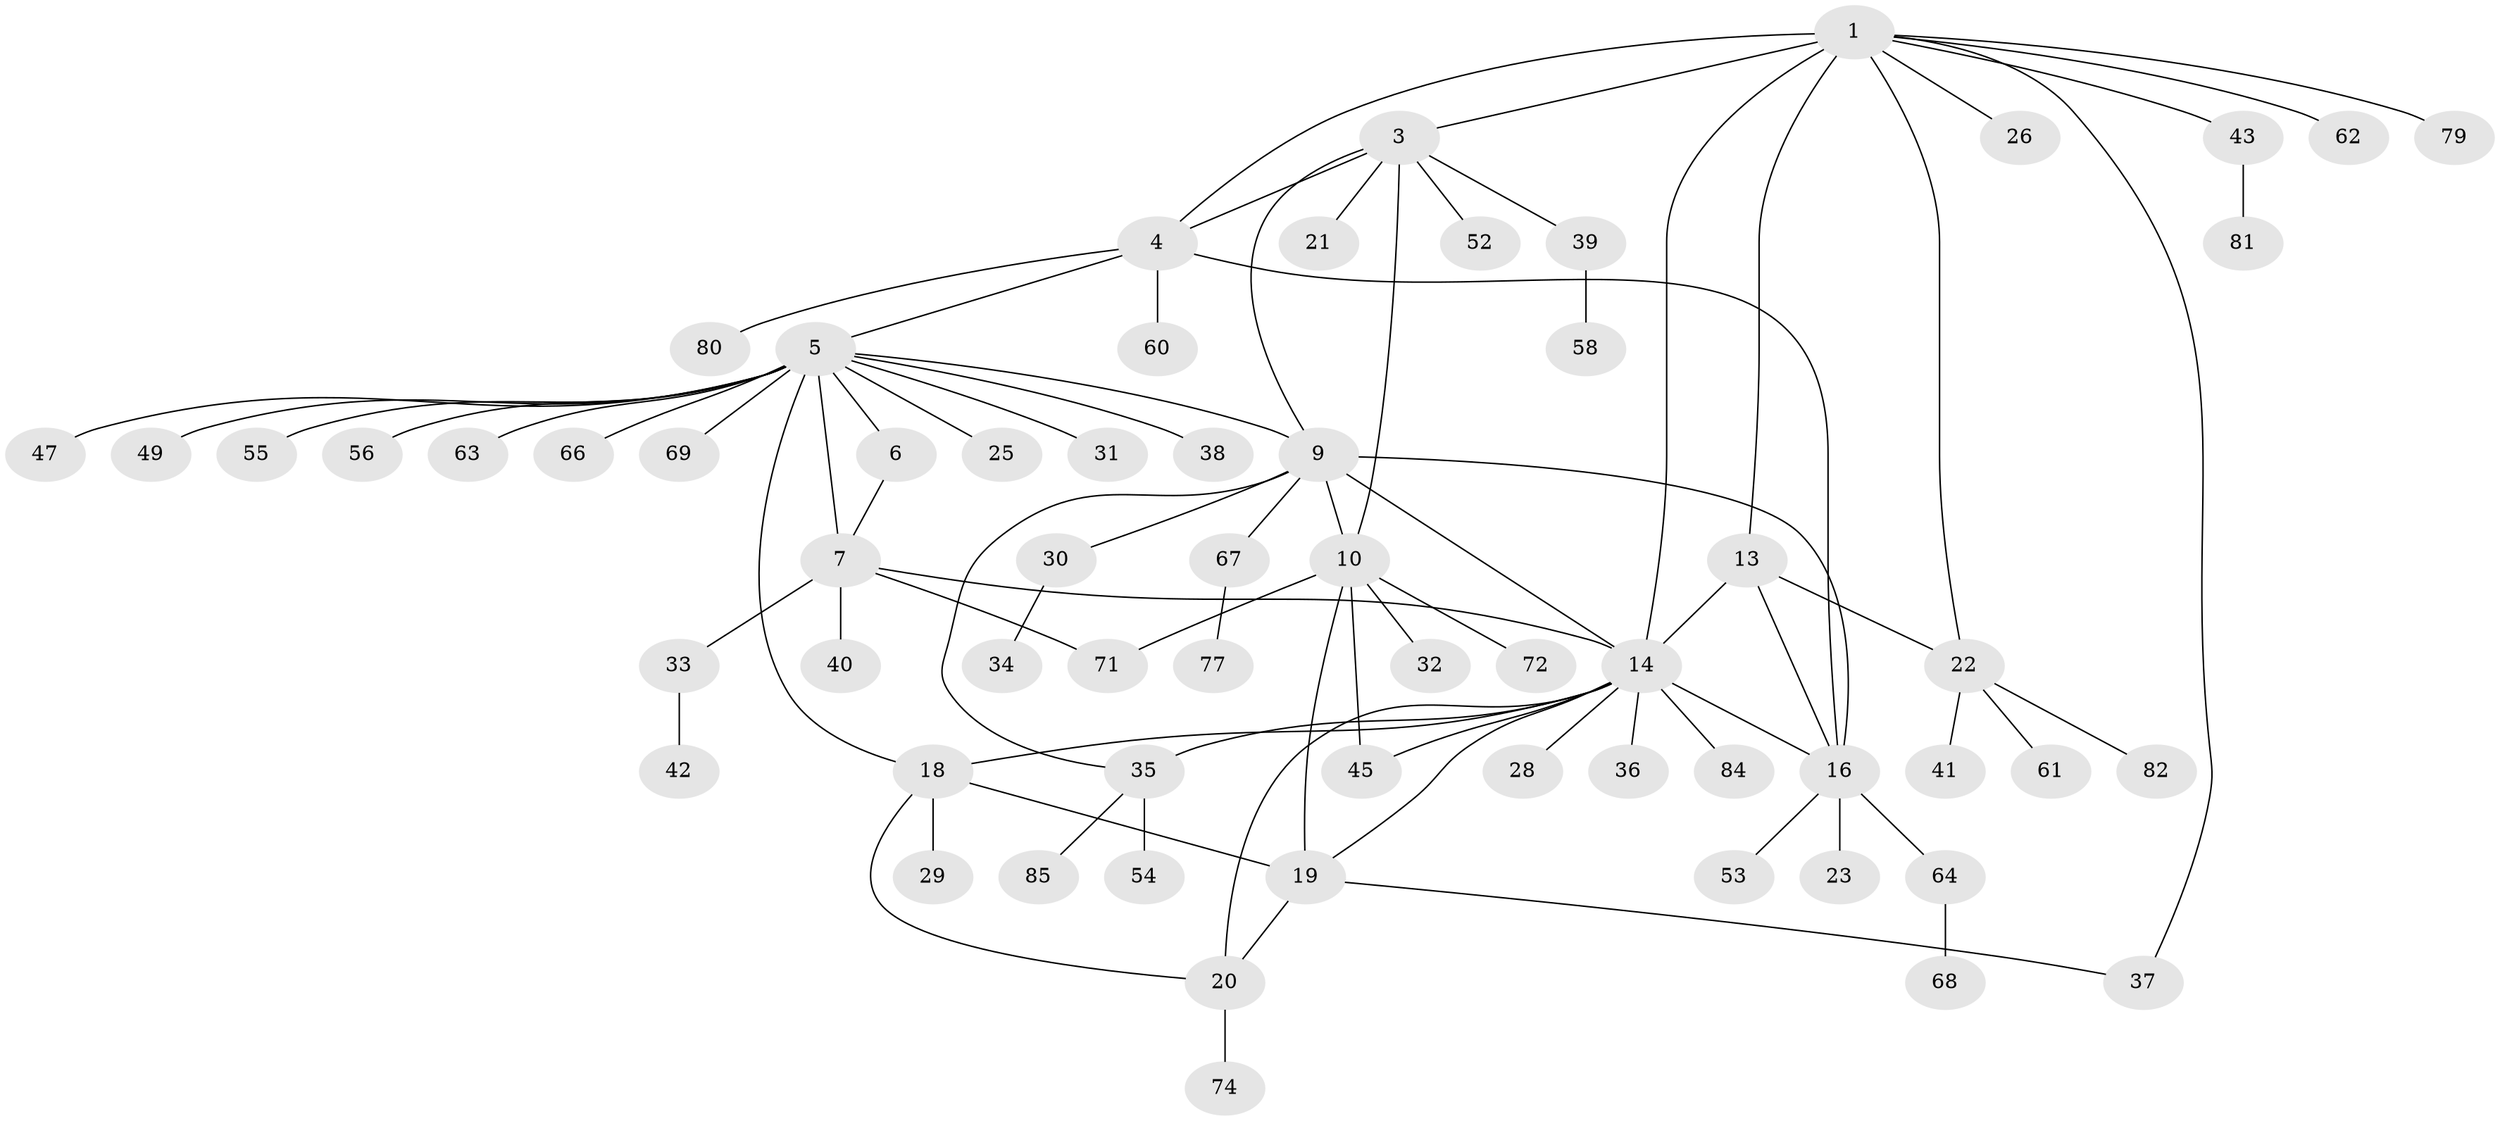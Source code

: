 // Generated by graph-tools (version 1.1) at 2025/24/03/03/25 07:24:10]
// undirected, 63 vertices, 82 edges
graph export_dot {
graph [start="1"]
  node [color=gray90,style=filled];
  1 [super="+2"];
  3 [super="+11"];
  4 [super="+57"];
  5 [super="+8"];
  6 [super="+83"];
  7 [super="+27"];
  9 [super="+78"];
  10 [super="+12"];
  13 [super="+15"];
  14 [super="+17"];
  16 [super="+70"];
  18 [super="+73"];
  19;
  20 [super="+51"];
  21 [super="+24"];
  22 [super="+44"];
  23;
  25 [super="+75"];
  26;
  28;
  29 [super="+65"];
  30 [super="+46"];
  31 [super="+48"];
  32;
  33;
  34;
  35 [super="+59"];
  36;
  37;
  38;
  39;
  40;
  41;
  42 [super="+76"];
  43 [super="+50"];
  45;
  47;
  49;
  52;
  53;
  54;
  55;
  56;
  58;
  60;
  61;
  62;
  63;
  64;
  66;
  67;
  68;
  69;
  71;
  72;
  74;
  77;
  79;
  80;
  81;
  82;
  84;
  85;
  1 -- 3 [weight=2];
  1 -- 4 [weight=2];
  1 -- 22;
  1 -- 26;
  1 -- 37;
  1 -- 43;
  1 -- 14;
  1 -- 62;
  1 -- 79;
  1 -- 13;
  3 -- 4;
  3 -- 39;
  3 -- 52;
  3 -- 21;
  3 -- 9;
  3 -- 10 [weight=2];
  4 -- 5;
  4 -- 80;
  4 -- 60;
  4 -- 16;
  5 -- 6 [weight=2];
  5 -- 7 [weight=2];
  5 -- 9;
  5 -- 18;
  5 -- 25;
  5 -- 31;
  5 -- 38;
  5 -- 47;
  5 -- 49;
  5 -- 56;
  5 -- 66;
  5 -- 69;
  5 -- 55;
  5 -- 63;
  6 -- 7;
  7 -- 14;
  7 -- 33;
  7 -- 71;
  7 -- 40;
  9 -- 10 [weight=2];
  9 -- 14;
  9 -- 30;
  9 -- 35;
  9 -- 67;
  9 -- 16;
  10 -- 19;
  10 -- 32;
  10 -- 72;
  10 -- 71;
  10 -- 45;
  13 -- 14 [weight=2];
  13 -- 16 [weight=2];
  13 -- 22;
  14 -- 16;
  14 -- 45;
  14 -- 84;
  14 -- 35 [weight=2];
  14 -- 36;
  14 -- 18;
  14 -- 19;
  14 -- 20;
  14 -- 28;
  16 -- 23;
  16 -- 53;
  16 -- 64;
  18 -- 19;
  18 -- 20;
  18 -- 29;
  19 -- 20;
  19 -- 37;
  20 -- 74;
  22 -- 41;
  22 -- 61;
  22 -- 82;
  30 -- 34;
  33 -- 42;
  35 -- 54;
  35 -- 85;
  39 -- 58;
  43 -- 81;
  64 -- 68;
  67 -- 77;
}
